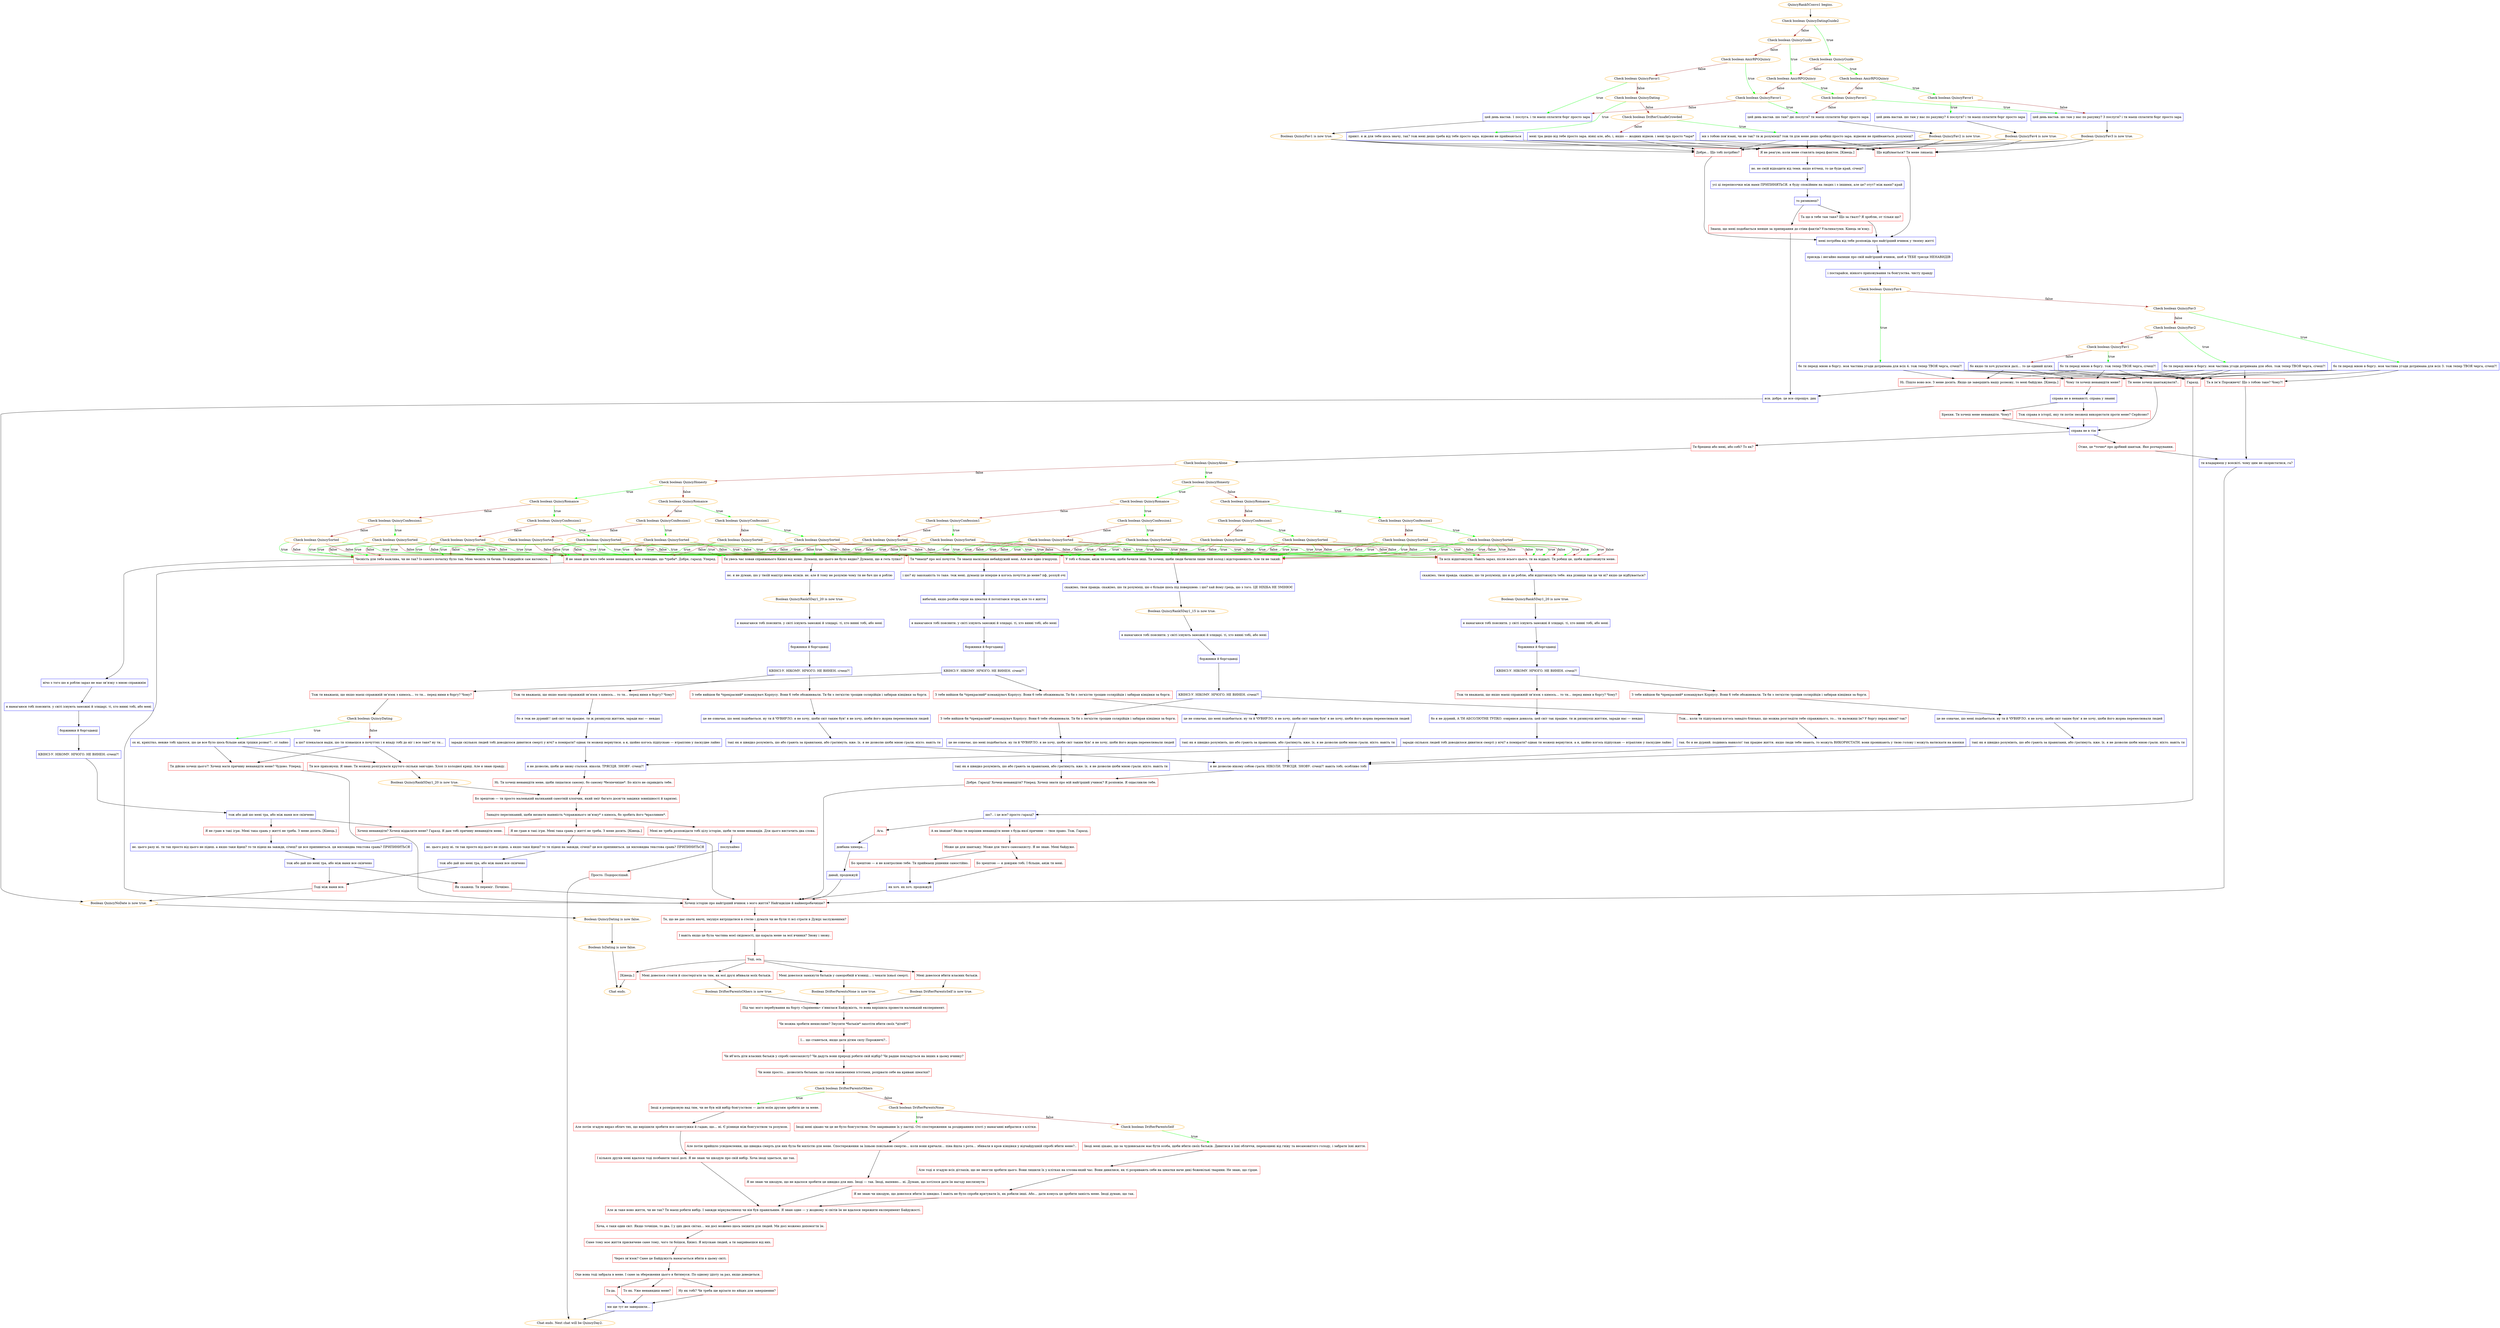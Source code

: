 digraph {
	"QuincyRank5Convo1 begins." [color=orange];
		"QuincyRank5Convo1 begins." -> j920046062;
	j920046062 [label="Check boolean QuincyDatingGuide2",color=orange];
		j920046062 -> j3409039876 [label=true,color=green];
		j920046062 -> j708089982 [label=false,color=brown];
	j3409039876 [label="Check boolean QuincyGuide",color=orange];
		j3409039876 -> j2793581694 [label=true,color=green];
		j3409039876 -> j992729101 [label=false,color=brown];
	j708089982 [label="Check boolean QuincyGuide",color=orange];
		j708089982 -> j992729101 [label=true,color=green];
		j708089982 -> j3862129622 [label=false,color=brown];
	j2793581694 [label="Check boolean AmirRPGQuincy",color=orange];
		j2793581694 -> j2452633168 [label=true,color=green];
		j2793581694 -> j684930221 [label=false,color=brown];
	j992729101 [label="Check boolean AmirRPGQuincy",color=orange];
		j992729101 -> j684930221 [label=true,color=green];
		j992729101 -> j1693453522 [label=false,color=brown];
	j3862129622 [label="Check boolean AmirRPGQuincy",color=orange];
		j3862129622 -> j1693453522 [label=true,color=green];
		j3862129622 -> j666547227 [label=false,color=brown];
	j2452633168 [label="Check boolean QuincyFavor1",color=orange];
		j2452633168 -> j3669106109 [label=true,color=green];
		j2452633168 -> j2171347414 [label=false,color=brown];
	j684930221 [label="Check boolean QuincyFavor1",color=orange];
		j684930221 -> j2171347414 [label=true,color=green];
		j684930221 -> j3142905467 [label=false,color=brown];
	j1693453522 [label="Check boolean QuincyFavor1",color=orange];
		j1693453522 -> j3142905467 [label=true,color=green];
		j1693453522 -> j4217431156 [label=false,color=brown];
	j666547227 [label="Check boolean QuincyFavor1",color=orange];
		j666547227 -> j4217431156 [label=true,color=green];
		j666547227 -> j3355768634 [label=false,color=brown];
	j3669106109 [label="цей день настав. шо там у нас по рахунку? 4 послуги? і ти маєш сплатити борг просто зара",shape=box,color=blue];
		j3669106109 -> j3850502311;
	j2171347414 [label="цей день настав. шо там у нас по рахунку? 3 послуги? і ти маєш сплатити борг просто зара",shape=box,color=blue];
		j2171347414 -> j3892029103;
	j3142905467 [label="цей день настав. шо там? дві послуги? ти маєш сплатити борг просто зара",shape=box,color=blue];
		j3142905467 -> j2165949769;
	j4217431156 [label="цей день настав. 1 послуга. і ти маєш сплатити борг просто зара",shape=box,color=blue];
		j4217431156 -> j2285578180;
	j3355768634 [label="Check boolean QuincyDating",color=orange];
		j3355768634 -> j2034848794 [label=true,color=green];
		j3355768634 -> j948562555 [label=false,color=brown];
	j3850502311 [label="Boolean QuincyFav4 is now true.",color=orange];
		j3850502311 -> j3678026016;
		j3850502311 -> j906136187;
		j3850502311 -> j883663729;
	j3892029103 [label="Boolean QuincyFav3 is now true.",color=orange];
		j3892029103 -> j3678026016;
		j3892029103 -> j906136187;
		j3892029103 -> j883663729;
	j2165949769 [label="Boolean QuincyFav2 is now true.",color=orange];
		j2165949769 -> j3678026016;
		j2165949769 -> j906136187;
		j2165949769 -> j883663729;
	j2285578180 [label="Boolean QuincyFav1 is now true.",color=orange];
		j2285578180 -> j3678026016;
		j2285578180 -> j906136187;
		j2285578180 -> j883663729;
	j2034848794 [label="привіт. я ж для тебе шось значу, так? тож мені дешо треба від тебе просто зара. відмови не приймаються",shape=box,color=blue];
		j2034848794 -> j3678026016;
		j2034848794 -> j906136187;
		j2034848794 -> j883663729;
	j948562555 [label="Check boolean DrifterUnsafeCrowded",color=orange];
		j948562555 -> j1454082190 [label=true,color=green];
		j948562555 -> j4263803725 [label=false,color=brown];
	j3678026016 [label="Що відбувається? Ти мене лякаєш.",shape=box,color=red];
		j3678026016 -> j3386534722;
	j906136187 [label="Добре… Що тобі потрібно?",shape=box,color=red];
		j906136187 -> j3386534722;
	j883663729 [label="Я не реагую, коли мене ставлять перед фактом. [Кінець.]",shape=box,color=red];
		j883663729 -> j2912670958;
	j1454082190 [label="ми з тобою пов’язані, чи не так? ти ж розумієш? тож ти для мене дешо зробиш просто зара. відмови не приймаються. розумієш?",shape=box,color=blue];
		j1454082190 -> j3678026016;
		j1454082190 -> j906136187;
		j1454082190 -> j883663729;
	j4263803725 [label="мені тра дешо від тебе просто зара. ніякі але, або, і, якшо — жодних відмов. і мені тра просто *зара*",shape=box,color=blue];
		j4263803725 -> j3678026016;
		j4263803725 -> j906136187;
		j4263803725 -> j883663729;
	j3386534722 [label="мені потрібна від тебе розповідь про найгірший вчинок у твоєму житті",shape=box,color=blue];
		j3386534722 -> j2637135538;
	j2912670958 [label="нє. не смій відходити від теми. якшо втічеш, то це буде край, січеш?",shape=box,color=blue];
		j2912670958 -> j3123031623;
	j2637135538 [label="присядь і негайно напиши про свій найгірший вчинок, шоб я ТЕБЕ трясця НЕНАВИДІВ",shape=box,color=blue];
		j2637135538 -> j2527808551;
	j3123031623 [label="усі ці переписочки між нами ПРИПИНЯТЬСЯ. я буду спокійним на людях і з іншими, але це? отут? між нами? край",shape=box,color=blue];
		j3123031623 -> j1933280935;
	j2527808551 [label="і постарайся, ніякого приховування та боягузства. чисту правду",shape=box,color=blue];
		j2527808551 -> j999068143;
	j1933280935 [label="то ризикнеш?",shape=box,color=blue];
		j1933280935 -> j2803998646;
		j1933280935 -> j1795425599;
	j999068143 [label="Check boolean QuincyFav4",color=orange];
		j999068143 -> j162100272 [label=true,color=green];
		j999068143 -> j1529579463 [label=false,color=brown];
	j2803998646 [label="Та що в тебе там таке? Що за ґвалт? Я зроблю, от тільки що?",shape=box,color=red];
		j2803998646 -> j3386534722;
	j1795425599 [label="Знаєш, що мені подобається менше за припирання до стіни фактів? Ультиматуми. Кінець зв’язку.",shape=box,color=red];
		j1795425599 -> j2049325269;
	j162100272 [label="бо ти переді мною в боргу. моя частина угоди дотримана для всіх 4. тож тепер ТВОЯ черга, січеш?!",shape=box,color=blue];
		j162100272 -> j88864566;
		j162100272 -> j745631740;
		j162100272 -> j2528662855;
		j162100272 -> j1665270995;
		j162100272 -> j494709946;
	j1529579463 [label="Check boolean QuincyFav3",color=orange];
		j1529579463 -> j1575371838 [label=true,color=green];
		j1529579463 -> j844654374 [label=false,color=brown];
	j2049325269 [label="ясн. добре. це все спрощує. дяк",shape=box,color=blue];
		j2049325269 -> j3567260245;
	j88864566 [label="Чому ти хочеш ненавидіти мене?",shape=box,color=red];
		j88864566 -> j463034628;
	j745631740 [label="Ти мене хочеш шантажувати?..",shape=box,color=red];
		j745631740 -> j3588621168;
	j2528662855 [label="Та в ім’я Порожнечі! Що з тобою таке? Чому?!",shape=box,color=red];
		j2528662855 -> j2794902339;
	j1665270995 [label="Гаразд.",shape=box,color=red];
		j1665270995 -> j357147537;
	j494709946 [label="Ні. Пішло воно все. З мене досить. Якщо це завершить нашу розмову, то мені байдуже. [Кінець.]",shape=box,color=red];
		j494709946 -> j2049325269;
	j1575371838 [label="бо ти переді мною в боргу. моя частина угоди дотримана для всіх 3. тож тепер ТВОЯ черга, січеш?!",shape=box,color=blue];
		j1575371838 -> j88864566;
		j1575371838 -> j745631740;
		j1575371838 -> j2528662855;
		j1575371838 -> j1665270995;
		j1575371838 -> j494709946;
	j844654374 [label="Check boolean QuincyFav2",color=orange];
		j844654374 -> j2342771382 [label=true,color=green];
		j844654374 -> j3570312103 [label=false,color=brown];
	j3567260245 [label="Boolean QuincyNoDate is now true.",color=orange];
		j3567260245 -> j3990685114;
	j463034628 [label="справа не в ненависті. справа у знанні",shape=box,color=blue];
		j463034628 -> j3795905901;
		j463034628 -> j4289693779;
	j3588621168 [label="справа не в тім",shape=box,color=blue];
		j3588621168 -> j4190433429;
		j3588621168 -> j3737144511;
	j2794902339 [label="ти владарюєш у всесвіті. чому цим не скористатися, га?",shape=box,color=blue];
		j2794902339 -> j1508992676;
	j357147537 [label="шо?.. і це все? просто гаразд?",shape=box,color=blue];
		j357147537 -> j210706159;
		j357147537 -> j1669949444;
	j2342771382 [label="бо ти переді мною в боргу. моя частина угоди дотримана для обох. тож тепер ТВОЯ черга, січеш?!",shape=box,color=blue];
		j2342771382 -> j88864566;
		j2342771382 -> j745631740;
		j2342771382 -> j2528662855;
		j2342771382 -> j1665270995;
		j2342771382 -> j494709946;
	j3570312103 [label="Check boolean QuincyFav1",color=orange];
		j3570312103 -> j1187278863 [label=true,color=green];
		j3570312103 -> j575394908 [label=false,color=brown];
	j3990685114 [label="Boolean QuincyDating is now false.",color=orange];
		j3990685114 -> j178902881;
	j3795905901 [label="Брехня. Ти хочеш мене ненавидіти. Чому?",shape=box,color=red];
		j3795905901 -> j3588621168;
	j4289693779 [label="Тож справа в історії, яку ти потім зможеш використати проти мене? Серйозно?",shape=box,color=red];
		j4289693779 -> j3588621168;
	j4190433429 [label="Ти брешеш або мені, або собі? То як?",shape=box,color=red];
		j4190433429 -> j2291040823;
	j3737144511 [label="Отже, це *точно* про дрібний шантаж. Яке розчарування.",shape=box,color=red];
		j3737144511 -> j2794902339;
	j1508992676 [label="Хочеш історію про найгірший вчинок з мого життя? Найгидкіше й найнепробачніше?",shape=box,color=red];
		j1508992676 -> j728835737;
	j210706159 [label="А як інакше? Якщо ти вирішив ненавидіти мене з будь-якої причини — твоє право. Тож. Гаразд.",shape=box,color=red];
		j210706159 -> j963005406;
	j1669949444 [label="Ага.",shape=box,color=red];
		j1669949444 -> j2398394991;
	j1187278863 [label="бо ти переді мною в боргу. тож тепер ТВОЯ черга, січеш?!",shape=box,color=blue];
		j1187278863 -> j88864566;
		j1187278863 -> j745631740;
		j1187278863 -> j2528662855;
		j1187278863 -> j1665270995;
		j1187278863 -> j494709946;
	j575394908 [label="бо якшо ти хоч рухатися далі… то це єдиний шлях",shape=box,color=blue];
		j575394908 -> j88864566;
		j575394908 -> j745631740;
		j575394908 -> j2528662855;
		j575394908 -> j1665270995;
		j575394908 -> j494709946;
	j178902881 [label="Boolean IsDating is now false.",color=orange];
		j178902881 -> "Chat ends.";
	j2291040823 [label="Check boolean QuincyAlone",color=orange];
		j2291040823 -> j1113451167 [label=true,color=green];
		j2291040823 -> j1253471656 [label=false,color=brown];
	j728835737 [label="Те, що не дає спати вночі, змушує витріщатися в стелю і думати чи не були ті всі страти в Дувірі заслуженими?",shape=box,color=red];
		j728835737 -> j1901255694;
	j963005406 [label="Може це для шантажу. Може для твого самозахисту. Я не знаю. Мені байдуже.",shape=box,color=red];
		j963005406 -> j3999461359;
		j963005406 -> j2679065617;
	j2398394991 [label="довбана химера…",shape=box,color=blue];
		j2398394991 -> j1766044401;
	"Chat ends." [color=orange];
	j1113451167 [label="Check boolean QuincyHonesty",color=orange];
		j1113451167 -> j824539182 [label=true,color=green];
		j1113451167 -> j3780194854 [label=false,color=brown];
	j1253471656 [label="Check boolean QuincyHonesty",color=orange];
		j1253471656 -> j1163638537 [label=true,color=green];
		j1253471656 -> j1140182934 [label=false,color=brown];
	j1901255694 [label="І навіть якщо це була частина моєї свідомості, що карала мене за мої вчинки? Знову і знову.",shape=box,color=red];
		j1901255694 -> j3061688164;
	j3999461359 [label="Бо зрештою — я не контролюю тебе. Ти приймаєш рішення самостійно.",shape=box,color=red];
		j3999461359 -> j3600396437;
	j2679065617 [label="Бо зрештою — я довіряю тобі. І більше, аніж ти мені.",shape=box,color=red];
		j2679065617 -> j3600396437;
	j1766044401 [label="давай, продовжуй",shape=box,color=blue];
		j1766044401 -> j1508992676;
	j824539182 [label="Check boolean QuincyRomance",color=orange];
		j824539182 -> j315404072 [label=true,color=green];
		j824539182 -> j3478217885 [label=false,color=brown];
	j3780194854 [label="Check boolean QuincyRomance",color=orange];
		j3780194854 -> j2055502529 [label=true,color=green];
		j3780194854 -> j4119627501 [label=false,color=brown];
	j1163638537 [label="Check boolean QuincyRomance",color=orange];
		j1163638537 -> j1060111291 [label=true,color=green];
		j1163638537 -> j2404098588 [label=false,color=brown];
	j1140182934 [label="Check boolean QuincyRomance",color=orange];
		j1140182934 -> j4140580768 [label=true,color=green];
		j1140182934 -> j1027183321 [label=false,color=brown];
	j3061688164 [label="Тоді, ось.",shape=box,color=red];
		j3061688164 -> j2269094974;
		j3061688164 -> j3289849581;
		j3061688164 -> j2851235310;
		j3061688164 -> j464151810;
	j3600396437 [label="як хоч. як хоч. продовжуй",shape=box,color=blue];
		j3600396437 -> j1508992676;
	j315404072 [label="Check boolean QuincyConfession1",color=orange];
		j315404072 -> j3143553015 [label=true,color=green];
		j315404072 -> j3417554635 [label=false,color=brown];
	j3478217885 [label="Check boolean QuincyConfession1",color=orange];
		j3478217885 -> j86347572 [label=true,color=green];
		j3478217885 -> j1988271962 [label=false,color=brown];
	j2055502529 [label="Check boolean QuincyConfession1",color=orange];
		j2055502529 -> j739763694 [label=true,color=green];
		j2055502529 -> j3727982245 [label=false,color=brown];
	j4119627501 [label="Check boolean QuincyConfession1",color=orange];
		j4119627501 -> j827962278 [label=true,color=green];
		j4119627501 -> j2674620912 [label=false,color=brown];
	j1060111291 [label="Check boolean QuincyConfession1",color=orange];
		j1060111291 -> j3882001094 [label=true,color=green];
		j1060111291 -> j3329172698 [label=false,color=brown];
	j2404098588 [label="Check boolean QuincyConfession1",color=orange];
		j2404098588 -> j4272927078 [label=true,color=green];
		j2404098588 -> j855491373 [label=false,color=brown];
	j4140580768 [label="Check boolean QuincyConfession1",color=orange];
		j4140580768 -> j3214866045 [label=true,color=green];
		j4140580768 -> j515765471 [label=false,color=brown];
	j1027183321 [label="Check boolean QuincyConfession1",color=orange];
		j1027183321 -> j1508847161 [label=true,color=green];
		j1027183321 -> j4070635666 [label=false,color=brown];
	j2269094974 [label="Мені довелося стояти й спостерігати за тим, як мої друзі вбивали моїх батьків.",shape=box,color=red];
		j2269094974 -> j2917106713;
	j3289849581 [label="Мені довелося замкнути батьків у саморобній в’язниці… і чекати їхньої смерті.",shape=box,color=red];
		j3289849581 -> j2048636452;
	j2851235310 [label="Мені довелося вбити власних батьків.",shape=box,color=red];
		j2851235310 -> j884208885;
	j464151810 [label="[Кінець.]",shape=box,color=red];
		j464151810 -> "Chat ends.";
	j3143553015 [label="Check boolean QuincySorted",color=orange];
		j3143553015 -> j1468393017 [label=true,color=green];
		j3143553015 -> j1175513781 [label=true,color=green];
		j3143553015 -> j166854787 [label=true,color=green];
		j3143553015 -> j2516096811 [label=true,color=green];
		j3143553015 -> j1736944309 [label=true,color=green];
		j3143553015 -> j1468393017 [label=false,color=brown];
		j3143553015 -> j1175513781 [label=false,color=brown];
		j3143553015 -> j166854787 [label=false,color=brown];
		j3143553015 -> j2516096811 [label=false,color=brown];
		j3143553015 -> j3773153542 [label=false,color=brown];
	j3417554635 [label="Check boolean QuincySorted",color=orange];
		j3417554635 -> j1468393017 [label=true,color=green];
		j3417554635 -> j1175513781 [label=true,color=green];
		j3417554635 -> j166854787 [label=true,color=green];
		j3417554635 -> j1736944309 [label=true,color=green];
		j3417554635 -> j3773153542 [label=true,color=green];
		j3417554635 -> j1468393017 [label=false,color=brown];
		j3417554635 -> j1175513781 [label=false,color=brown];
		j3417554635 -> j166854787 [label=false,color=brown];
		j3417554635 -> j3773153542 [label=false,color=brown];
	j86347572 [label="Check boolean QuincySorted",color=orange];
		j86347572 -> j1468393017 [label=true,color=green];
		j86347572 -> j1175513781 [label=true,color=green];
		j86347572 -> j2516096811 [label=true,color=green];
		j86347572 -> j1736944309 [label=true,color=green];
		j86347572 -> j3773153542 [label=true,color=green];
		j86347572 -> j1468393017 [label=false,color=brown];
		j86347572 -> j1175513781 [label=false,color=brown];
		j86347572 -> j2516096811 [label=false,color=brown];
		j86347572 -> j3773153542 [label=false,color=brown];
	j1988271962 [label="Check boolean QuincySorted",color=orange];
		j1988271962 -> j1468393017 [label=true,color=green];
		j1988271962 -> j1175513781 [label=true,color=green];
		j1988271962 -> j1736944309 [label=true,color=green];
		j1988271962 -> j3773153542 [label=true,color=green];
		j1988271962 -> j1468393017 [label=false,color=brown];
		j1988271962 -> j1175513781 [label=false,color=brown];
		j1988271962 -> j3773153542 [label=false,color=brown];
	j739763694 [label="Check boolean QuincySorted",color=orange];
		j739763694 -> j1468393017 [label=true,color=green];
		j739763694 -> j166854787 [label=true,color=green];
		j739763694 -> j2516096811 [label=true,color=green];
		j739763694 -> j1736944309 [label=true,color=green];
		j739763694 -> j3773153542 [label=true,color=green];
		j739763694 -> j1468393017 [label=false,color=brown];
		j739763694 -> j166854787 [label=false,color=brown];
		j739763694 -> j2516096811 [label=false,color=brown];
	j3727982245 [label="Check boolean QuincySorted",color=orange];
		j3727982245 -> j1468393017 [label=true,color=green];
		j3727982245 -> j166854787 [label=true,color=green];
		j3727982245 -> j1736944309 [label=true,color=green];
		j3727982245 -> j3773153542 [label=true,color=green];
		j3727982245 -> j1468393017 [label=false,color=brown];
		j3727982245 -> j166854787 [label=false,color=brown];
		j3727982245 -> j3773153542 [label=false,color=brown];
	j827962278 [label="Check boolean QuincySorted",color=orange];
		j827962278 -> j1468393017 [label=true,color=green];
		j827962278 -> j2516096811 [label=true,color=green];
		j827962278 -> j1736944309 [label=true,color=green];
		j827962278 -> j3773153542 [label=true,color=green];
		j827962278 -> j1468393017 [label=false,color=brown];
		j827962278 -> j2516096811 [label=false,color=brown];
		j827962278 -> j3773153542 [label=false,color=brown];
	j2674620912 [label="Check boolean QuincySorted",color=orange];
		j2674620912 -> j1468393017 [label=true,color=green];
		j2674620912 -> j1736944309 [label=true,color=green];
		j2674620912 -> j3773153542 [label=true,color=green];
		j2674620912 -> j1468393017 [label=false,color=brown];
		j2674620912 -> j3773153542 [label=false,color=brown];
	j3882001094 [label="Check boolean QuincySorted",color=orange];
		j3882001094 -> j1175513781 [label=true,color=green];
		j3882001094 -> j166854787 [label=true,color=green];
		j3882001094 -> j2516096811 [label=true,color=green];
		j3882001094 -> j1736944309 [label=true,color=green];
		j3882001094 -> j3773153542 [label=true,color=green];
		j3882001094 -> j1175513781 [label=false,color=brown];
		j3882001094 -> j166854787 [label=false,color=brown];
		j3882001094 -> j2516096811 [label=false,color=brown];
		j3882001094 -> j3773153542 [label=false,color=brown];
	j3329172698 [label="Check boolean QuincySorted",color=orange];
		j3329172698 -> j1175513781 [label=true,color=green];
		j3329172698 -> j166854787 [label=true,color=green];
		j3329172698 -> j1736944309 [label=true,color=green];
		j3329172698 -> j3773153542 [label=true,color=green];
		j3329172698 -> j1175513781 [label=false,color=brown];
		j3329172698 -> j166854787 [label=false,color=brown];
		j3329172698 -> j3773153542 [label=false,color=brown];
	j4272927078 [label="Check boolean QuincySorted",color=orange];
		j4272927078 -> j1175513781 [label=true,color=green];
		j4272927078 -> j2516096811 [label=true,color=green];
		j4272927078 -> j1736944309 [label=true,color=green];
		j4272927078 -> j3773153542 [label=true,color=green];
		j4272927078 -> j1175513781 [label=false,color=brown];
		j4272927078 -> j2516096811 [label=false,color=brown];
		j4272927078 -> j3773153542 [label=false,color=brown];
	j855491373 [label="Check boolean QuincySorted",color=orange];
		j855491373 -> j1175513781 [label=true,color=green];
		j855491373 -> j1736944309 [label=true,color=green];
		j855491373 -> j3773153542 [label=true,color=green];
		j855491373 -> j1175513781 [label=false,color=brown];
		j855491373 -> j3773153542 [label=false,color=brown];
	j3214866045 [label="Check boolean QuincySorted",color=orange];
		j3214866045 -> j166854787 [label=true,color=green];
		j3214866045 -> j2516096811 [label=true,color=green];
		j3214866045 -> j1736944309 [label=true,color=green];
		j3214866045 -> j3773153542 [label=true,color=green];
		j3214866045 -> j166854787 [label=false,color=brown];
		j3214866045 -> j2516096811 [label=false,color=brown];
		j3214866045 -> j3773153542 [label=false,color=brown];
	j515765471 [label="Check boolean QuincySorted",color=orange];
		j515765471 -> j166854787 [label=true,color=green];
		j515765471 -> j1736944309 [label=true,color=green];
		j515765471 -> j3773153542 [label=true,color=green];
		j515765471 -> j166854787 [label=false,color=brown];
		j515765471 -> j3773153542 [label=false,color=brown];
	j1508847161 [label="Check boolean QuincySorted",color=orange];
		j1508847161 -> j2516096811 [label=true,color=green];
		j1508847161 -> j1736944309 [label=true,color=green];
		j1508847161 -> j3773153542 [label=true,color=green];
		j1508847161 -> j2516096811 [label=false,color=brown];
		j1508847161 -> j3773153542 [label=false,color=brown];
	j4070635666 [label="Check boolean QuincySorted",color=orange];
		j4070635666 -> j1736944309 [label=true,color=green];
		j4070635666 -> j3773153542 [label=true,color=green];
		j4070635666 -> j3773153542 [label=false,color=brown];
	j2917106713 [label="Boolean DrifterParentsOthers is now true.",color=orange];
		j2917106713 -> j2878070867;
	j2048636452 [label="Boolean DrifterParentsNone is now true.",color=orange];
		j2048636452 -> j2878070867;
	j884208885 [label="Boolean DrifterParentsSelf is now true.",color=orange];
		j884208885 -> j2878070867;
	j1468393017 [label="Ти всіх відштовхуєш. Навіть зараз, після всього цього, ти на віддалі. Ти робиш це, щоби відштовхнути мене.",shape=box,color=red];
		j1468393017 -> j2364444118;
	j1175513781 [label="Чесність для тебе важлива, чи не так? Із самого початку було так. Мою чесніть ти бачив. То відкрийся сам натомість.",shape=box,color=red];
		j1175513781 -> j1358865880;
	j166854787 [label="У тобі є більше, аніж ти хочеш, щоби бачили інші. Ти хочеш, щоби люди бачили лише твій холод і відстороненість. Але ти не такий.",shape=box,color=red];
		j166854787 -> j2166945056;
	j2516096811 [label="Ти *знаєш* про мої почуття. Ти знаєш наскільки небайдужий мені. Але все одно ігноруєш.",shape=box,color=red];
		j2516096811 -> j3891658377;
	j1736944309 [label="Ти увесь час ховав справжнього Квінсі від мене. Думаєш, що цього не було видно? Думаєш, що я геть тупко?",shape=box,color=red];
		j1736944309 -> j3943953094;
	j3773153542 [label="Я не знаю для чого тебе мене ненавидіти, але очевидно, що *треба*. Добре, гаразд. Уперед.",shape=box,color=red];
		j3773153542 -> j1508992676;
	j2878070867 [label="Під час мого перебування на борту «Заримена» з’явилася Байдужість, то вона вирішила провести маленький експеримент.",shape=box,color=red];
		j2878070867 -> j2268529860;
	j2364444118 [label="скажімо, твоя правда. скажімо, шо ти розумієш, шо я це роблю, аби відштовхнуть тебе. яка різниця так це чи ні? якшо це відбувається?",shape=box,color=blue];
		j2364444118 -> j2170270761;
	j1358865880 [label="нічо з того шо я роблю зараз не має зв’язку з мною справжнім",shape=box,color=blue];
		j1358865880 -> j739927978;
	j2166945056 [label="скажімо, твоя правда. скажімо, шо ти розумієш, шо є більше шось під поверхнею. і шо? хай йому грець, шо з того. ЦЕ НІХІБА НЕ ЗМІНЮЄ",shape=box,color=blue];
		j2166945056 -> j113122358;
	j3891658377 [label="і шо? ну закоханість то таке. теж мені. думаєш це вперше в когось почуття до мене? пф, роззуй очі",shape=box,color=blue];
		j3891658377 -> j1165964720;
	j3943953094 [label="нє. я не думаю, шо у твоїй макітрі нема мізків. нє. але й тому не розумію чому ти не бач шо я роблю",shape=box,color=blue];
		j3943953094 -> j1013983206;
	j2268529860 [label="Чи можна зробити немислиме? Змусити *батьків* захотіти вбити своїх *дітей*?",shape=box,color=red];
		j2268529860 -> j441905765;
	j2170270761 [label="Boolean QuincyRank5Day1_20 is now true.",color=orange];
		j2170270761 -> j198978637;
	j739927978 [label="я намагаюся тобі пояснити. у світі існують заможні й злидарі. ті, хто винні тобі, або мені",shape=box,color=blue];
		j739927978 -> j2716148322;
	j113122358 [label="Boolean QuincyRank5Day1_15 is now true.",color=orange];
		j113122358 -> j3566288642;
	j1165964720 [label="вибачай, якшо розбив серце на шматки й потоптався згори, але то є життя",shape=box,color=blue];
		j1165964720 -> j114206488;
	j1013983206 [label="Boolean QuincyRank5Day1_20 is now true.",color=orange];
		j1013983206 -> j2275358927;
	j441905765 [label="І… що станеться, якщо дати дітям силу Порожнечі?..",shape=box,color=red];
		j441905765 -> j1980046857;
	j198978637 [label="я намагаюся тобі пояснити. у світі існують заможні й злидарі. ті, хто винні тобі, або мені",shape=box,color=blue];
		j198978637 -> j145527259;
	j2716148322 [label="боржники й боргодавці",shape=box,color=blue];
		j2716148322 -> j4181747906;
	j3566288642 [label="я намагаюся тобі пояснити. у світі існують заможні й злидарі. ті, хто винні тобі, або мені",shape=box,color=blue];
		j3566288642 -> j35418145;
	j114206488 [label="я намагаюся тобі пояснити. у світі існують заможні й злидарі. ті, хто винні тобі, або мені",shape=box,color=blue];
		j114206488 -> j616294855;
	j2275358927 [label="я намагаюся тобі пояснити. у світі існують заможні й злидарі. ті, хто винні тобі, або мені",shape=box,color=blue];
		j2275358927 -> j2878502626;
	j1980046857 [label="Чи вб’ють діти власних батьків у спробі самозахисту? Чи дадуть вони природі робити свій відбір? Чи радше покладуться на інших в цьому вчинку?",shape=box,color=red];
		j1980046857 -> j3656628309;
	j145527259 [label="боржники й боргодавці",shape=box,color=blue];
		j145527259 -> j3129183035;
	j4181747906 [label="КВІНСІ-У. НІКОМУ. НІЧОГО. НЕ ВИНЕН. січеш?!",shape=box,color=blue];
		j4181747906 -> j3448300383;
	j35418145 [label="боржники й боргодавці",shape=box,color=blue];
		j35418145 -> j3720547754;
	j616294855 [label="боржники й боргодавці",shape=box,color=blue];
		j616294855 -> j69081082;
	j2878502626 [label="боржники й боргодавці",shape=box,color=blue];
		j2878502626 -> j1124615607;
	j3656628309 [label="Чи вони просто… дозволять батькам, що стали навіженими істотами, розірвати себе на криваві шматки?",shape=box,color=red];
		j3656628309 -> j1749718714;
	j3129183035 [label="КВІНСІ-У. НІКОМУ. НІЧОГО. НЕ ВИНЕН. січеш?!",shape=box,color=blue];
		j3129183035 -> j3847424392;
		j3129183035 -> j3531310910;
	j3448300383 [label="тож або дай шо мені тра, або між нами все скінчено",shape=box,color=blue];
		j3448300383 -> j1618985330;
		j3448300383 -> j2838718801;
	j3720547754 [label="КВІНСІ-У. НІКОМУ. НІЧОГО. НЕ ВИНЕН. січеш?!",shape=box,color=blue];
		j3720547754 -> j2626030432;
		j3720547754 -> j3015726016;
	j69081082 [label="КВІНСІ-У. НІКОМУ. НІЧОГО. НЕ ВИНЕН. січеш?!",shape=box,color=blue];
		j69081082 -> j2967904703;
		j69081082 -> j3263470722;
	j1124615607 [label="КВІНСІ-У. НІКОМУ. НІЧОГО. НЕ ВИНЕН. січеш?!",shape=box,color=blue];
		j1124615607 -> j696480304;
		j1124615607 -> j2586877351;
	j1749718714 [label="Check boolean DrifterParentsOthers",color=orange];
		j1749718714 -> j1020665892 [label=true,color=green];
		j1749718714 -> j545471543 [label=false,color=brown];
	j3847424392 [label="Тож ти вважаєш, що якшо маєш справжній зв’язок з кимось… то ти… перед ними в боргу? Чому?",shape=box,color=red];
		j3847424392 -> j1921183458;
	j3531310910 [label="З тебе вийшов би *прекрасний* командувач Корпусу. Вони б тебе обожнювали. Ти би з легкістю трощив солярійців і забирав кінцівки за борги.",shape=box,color=red];
		j3531310910 -> j1243449228;
	j1618985330 [label="Я не граю в такі ігри. Мені така срань у житті не треба. З мене досить. [Кінець.]",shape=box,color=red];
		j1618985330 -> j1854879125;
	j2838718801 [label="Хочеш ненавидіти? Хочеш віддалити мене? Гаразд. Я дам тобі причину ненавидіти мене.",shape=box,color=red];
		j2838718801 -> j1508992676;
	j2626030432 [label="Тож… коли ти підпускаєш когось занадто близько, що можна розгледіти тебе справжнього, то… ти належиш їм? У боргу перед ними? так?",shape=box,color=red];
		j2626030432 -> j2358647017;
	j3015726016 [label="З тебе вийшов би *прекрасний* командувач Корпусу. Вони б тебе обожнювали. Ти би з легкістю трощив солярійців і забирав кінцівки за борги.",shape=box,color=red];
		j3015726016 -> j2129372476;
	j2967904703 [label="Тож ти вважаєш, що якшо маєш справжній зв’язок з кимось… то ти… перед ними в боргу? Чому?",shape=box,color=red];
		j2967904703 -> j1878715097;
	j3263470722 [label="З тебе вийшов би *прекрасний* командувач Корпусу. Вони б тебе обожнювали. Ти би з легкістю трощив солярійців і забирав кінцівки за борги.",shape=box,color=red];
		j3263470722 -> j3608851679;
	j696480304 [label="Тож ти вважаєш, що якшо маєш справжній зв’язок з кимось… то ти… перед ними в боргу? Чому?",shape=box,color=red];
		j696480304 -> j3330768196;
	j2586877351 [label="З тебе вийшов би *прекрасний* командувач Корпусу. Вони б тебе обожнювали. Ти би з легкістю трощив солярійців і забирав кінцівки за борги.",shape=box,color=red];
		j2586877351 -> j616484618;
	j1020665892 [label="Іноді я розмірковую над тим, чи не був мій вибір боягузством — дати моїм друзям зробити це за мене.",shape=box,color=red];
		j1020665892 -> j2932563554;
	j545471543 [label="Check boolean DrifterParentsNone",color=orange];
		j545471543 -> j199747310 [label=true,color=green];
		j545471543 -> j2914683483 [label=false,color=brown];
	j1921183458 [label="бо я не дурний, А ТИ АБСОЛЮТНЕ ТУПКО. озирнися довкола. цей світ так працює. ти ж ризикуєш життям, заради нас — невдах",shape=box,color=blue];
		j1921183458 -> j3761080742;
	j1243449228 [label="це не означає, шо мені подобається. ну ти й ЧУВИРЛО. я не хочу, шоби світ таким був! я не хочу, шоби його жорна перемелювали людей",shape=box,color=blue];
		j1243449228 -> j3903424893;
	j1854879125 [label="нє. цього разу ні. ти так просто від цього не підеш. а якшо таки йдеш? то ти підеш на завжди, січеш? це все припиниться. ця миловидна текстова срань? ПРИПИНИТЬСЯ",shape=box,color=blue];
		j1854879125 -> j636851286;
	j2358647017 [label="так. бо я не дурний. подивись навколо! так працює життя. якшо люди тебе знають, то можуть ВИКОРИСТАТИ. вони проникають у твою голову і можуть натискати на кнопки",shape=box,color=blue];
		j2358647017 -> j3902729181;
	j2129372476 [label="це не означає, шо мені подобається. ну ти й ЧУВИРЛО. я не хочу, шоби світ таким був! я не хочу, шоби його жорна перемелювали людей",shape=box,color=blue];
		j2129372476 -> j3876397866;
	j1878715097 [label="Check boolean QuincyDating",color=orange];
		j1878715097 -> j2568119643 [label=true,color=green];
		j1878715097 -> j2803002671 [label=false,color=brown];
	j3608851679 [label="це не означає, шо мені подобається. ну ти й ЧУВИРЛО. я не хочу, шоби світ таким був! я не хочу, шоби його жорна перемелювали людей",shape=box,color=blue];
		j3608851679 -> j2660936356;
	j3330768196 [label="бо я теж не дурний!! цей світ так працює. ти ж ризикуєш життям, заради нас — невдах",shape=box,color=blue];
		j3330768196 -> j2937869793;
	j616484618 [label="це не означає, шо мені подобається. ну ти й ЧУВИРЛО. я не хочу, шоби світ таким був! я не хочу, шоби його жорна перемелювали людей",shape=box,color=blue];
		j616484618 -> j2831922914;
	j2932563554 [label="Але потім згадую вираз облич тих, що вирішили зробити все самотужки й гадаю, що… ні. Є різниця між боягузством та розумом.",shape=box,color=red];
		j2932563554 -> j1793104579;
	j199747310 [label="Іноді мені цікаво чи це не було боягузством. Оте закривання їх у пастці. Оті спостереження за роздиранням плоті у намаганні вибратися з клітки.",shape=box,color=red];
		j199747310 -> j3440626365;
	j2914683483 [label="Check boolean DrifterParentsSelf",color=orange];
		j2914683483 -> j1610123932 [label=true,color=green];
	j3761080742 [label="заради скількох людей тобі доводилося дивитися смерті у вічі? а помирати? однак ти можеш вернутися. а я, щойно когось підпускаю — втрапляю у паскудне лайно",shape=box,color=blue];
		j3761080742 -> j2230277342;
	j3903424893 [label="такі як я швидко розуміють, шо або грають за правилами, або гратимуть. вже. їх. я не дозволю шоби мною грали. ніхто. навіть ти",shape=box,color=blue];
		j3903424893 -> j3902729181;
	j636851286 [label="тож або дай шо мені тра, або між нами все скінчено",shape=box,color=blue];
		j636851286 -> j1666168377;
		j636851286 -> j1570493645;
	j3902729181 [label="я не дозволю нікому собою грати. НІКОЛИ. ТРЯСЦЯ. ЗНОВУ. січеш?! навіть тобі. особливо тобі",shape=box,color=blue];
		j3902729181 -> j1374352442;
	j3876397866 [label="такі як я швидко розуміють, шо або грають за правилами, або гратимуть. вже. їх. я не дозволю шоби мною грали. ніхто. навіть ти",shape=box,color=blue];
		j3876397866 -> j1374352442;
	j2568119643 [label="ох ні, крихітко, невже тобі здалося, шо це все було шось більше аніж трішки розваг?.. от лайно",shape=box,color=blue];
		j2568119643 -> j2198637835;
		j2568119643 -> j1226006794;
	j2803002671 [label="а шо? плекалася надія, шо ти зізнаєшся в почуттях і я впаду тобі до ніг і все таке? ну ти…",shape=box,color=blue];
		j2803002671 -> j2198637835;
		j2803002671 -> j1226006794;
	j2660936356 [label="такі як я швидко розуміють, шо або грають за правилами, або гратимуть. вже. їх. я не дозволю шоби мною грали. ніхто. навіть ти",shape=box,color=blue];
		j2660936356 -> j3902729181;
	j2937869793 [label="заради скількох людей тобі доводилося дивитися смерті у вічі? а помирати? однак ти можеш вернутися. а я, щойно когось підпускаю — втрапляю у паскудне лайно",shape=box,color=blue];
		j2937869793 -> j2230277342;
	j2831922914 [label="такі як я швидко розуміють, шо або грають за правилами, або гратимуть. вже. їх. я не дозволю шоби мною грали. ніхто. навіть ти",shape=box,color=blue];
		j2831922914 -> j3902729181;
	j1793104579 [label="І кількох друзів мені вдалося тоді позбавити такої долі. Я не знаю чи шкодую про свій вибір. Хоча іноді здається, що так.",shape=box,color=red];
		j1793104579 -> j3246795979;
	j3440626365 [label="Але потім прийшло усвідомлення, що швидка смерть для них була би милістю для мене. Спостереження за їхньою повільною смертю… коли вони кричали… піна йшла з рота… збивали в кров кінцівки у відчайдушній спробі вбити мене?..",shape=box,color=red];
		j3440626365 -> j4090796007;
	j1610123932 [label="Іноді мені цікаво, що за чудовиськом має бути особа, щоби вбити своїх батьків. Дивитися в їхні обличчя, перекошені від гніву та несамовитого голоду, і забрати їхні життя.",shape=box,color=red];
		j1610123932 -> j4061258540;
	j2230277342 [label="я не дозволю, шоби це знову сталося. ніколи. ТРЯСЦЯ. ЗНОВУ. січеш?!",shape=box,color=blue];
		j2230277342 -> j2212758693;
	j1666168377 [label="Тоді між нами все.",shape=box,color=red];
		j1666168377 -> j3567260245;
	j1570493645 [label="Як скажеш. Ти переміг. Почнімо.",shape=box,color=red];
		j1570493645 -> j1508992676;
	j1374352442 [label="Добре. Гаразд! Хочеш ненавидіти? Уперед. Хочеш знати про мій найгірший учинок? Я розповім. Я ощасливлю тебе.",shape=box,color=red];
		j1374352442 -> j1508992676;
	j2198637835 [label="Ти все приховуєш. Я знаю. Ти можеш розігрувати крутого скільки завгодно. Хлоп із холодної криці. Але я знаю правду.",shape=box,color=red];
		j2198637835 -> j4052711157;
	j1226006794 [label="Ти дійсно хочеш цього?! Хочеш мати причину ненавидіти мене? Чудово. Уперед.",shape=box,color=red];
		j1226006794 -> j1508992676;
	j3246795979 [label="Але ж таке воно життя, чи не так? Ти маєш робити вибір. І завжди міркуватимеш чи він був правильним. Я знаю одне — у жодному зі світів їм не вдалося пережити експеримент Байдужості.",shape=box,color=red];
		j3246795979 -> j2495089259;
	j4090796007 [label="Я не знаю чи шкодую, що не вдалося зробити це швидко для них. Іноді — так. Іноді, напевно… ні. Думаю, що хотілося дати їм нагоду вислизнути.",shape=box,color=red];
		j4090796007 -> j3246795979;
	j4061258540 [label="Але тоді я згадую всіх дітлахів, що не змогли зробити цього. Вони лишили їх у клітках на хтозна-який час. Вони дивилися, як ті розривають себе на шматки наче дикі божевільні тварини. Не знаю, що гірше.",shape=box,color=red];
		j4061258540 -> j565947335;
	j2212758693 [label="Ні. Ти хочеш ненавидіти мене, щоби лишатися самому, бо самому *безпечніше*. Бо ніхто не скривдить тебе.",shape=box,color=red];
		j2212758693 -> j1692782672;
	j4052711157 [label="Boolean QuincyRank5Day1_20 is now true.",color=orange];
		j4052711157 -> j1692782672;
	j2495089259 [label="Хоча, є таки один світ. Якщо точніше, то два. І у цих двох світах… ми досі можемо щось змінити для людей. Ми досі можемо допомогти їм.",shape=box,color=red];
		j2495089259 -> j3445479671;
	j565947335 [label="Я не знаю чи шкодую, що довелося вбити їх швидко. І навіть не було спроби врятувати їх, як робили інші. Або… дати комусь це зробити замість мене. Іноді думаю, що так.",shape=box,color=red];
		j565947335 -> j3246795979;
	j1692782672 [label="Бо зрештою — ти просто маленький наляканий самотній хлопчик, який зміг багато досягти завдяки зовнішності й харизмі.",shape=box,color=red];
		j1692782672 -> j2149764723;
	j3445479671 [label="Саме тому моє життя присвячене саме тому, чого ти боїшся, Квінсі. Я впускаю людей, а ти закриваєшся від них.",shape=box,color=red];
		j3445479671 -> j1295828577;
	j2149764723 [label="Занадто переляканий, щоби визнати наявність *справжнього зв’язку* з кимось, бо зробить його *вразливим*.",shape=box,color=red];
		j2149764723 -> j4053357452;
		j2149764723 -> j95651895;
		j2149764723 -> j2838718801;
	j1295828577 [label="Через зв’язок? Саме це Байдужість намагається вбити в цьому світі.",shape=box,color=red];
		j1295828577 -> j1885406452;
	j4053357452 [label="Мені не треба розповідати тобі цілу історію, щоби ти мене ненавидів. Для цього вистачить два слова.",shape=box,color=red];
		j4053357452 -> j1980888726;
	j95651895 [label="Я не граю в такі ігри. Мені така срань у житті не треба. З мене досить. [Кінець.]",shape=box,color=red];
		j95651895 -> j1656271216;
	j1885406452 [label="Оце вона тоді забрала в мене. І саме за збереження цього я битимуся. По одному ідіоту за раз, якщо доведеться.",shape=box,color=red];
		j1885406452 -> j2087860628;
		j1885406452 -> j2409274804;
		j1885406452 -> j3967766647;
	j1980888726 [label="послухаймо",shape=box,color=blue];
		j1980888726 -> j731999363;
	j1656271216 [label="нє. цього разу ні. ти так просто від цього не підеш. а якшо таки йдеш? то ти підеш на завжди, січеш? це все припиниться. ця миловидна текстова срань? ПРИПИНИТЬСЯ",shape=box,color=blue];
		j1656271216 -> j2665981158;
	j2087860628 [label="То як. Уже ненавидиш мене?",shape=box,color=red];
		j2087860628 -> j3663896700;
	j2409274804 [label="Ну як тобі? Чи треба ще врізати по яйцях для завершення?",shape=box,color=red];
		j2409274804 -> j3663896700;
	j3967766647 [label="Та-да.",shape=box,color=red];
		j3967766647 -> j3663896700;
	j731999363 [label="Просто. Подорослішай.",shape=box,color=red];
		j731999363 -> "Chat ends. Next chat will be QuincyDay2.";
	j2665981158 [label="тож або дай шо мені тра, або між нами все скінчено",shape=box,color=blue];
		j2665981158 -> j1666168377;
		j2665981158 -> j1570493645;
	j3663896700 [label="ми ще тут не завершили…",shape=box,color=blue];
		j3663896700 -> "Chat ends. Next chat will be QuincyDay2.";
	"Chat ends. Next chat will be QuincyDay2." [color=orange];
}